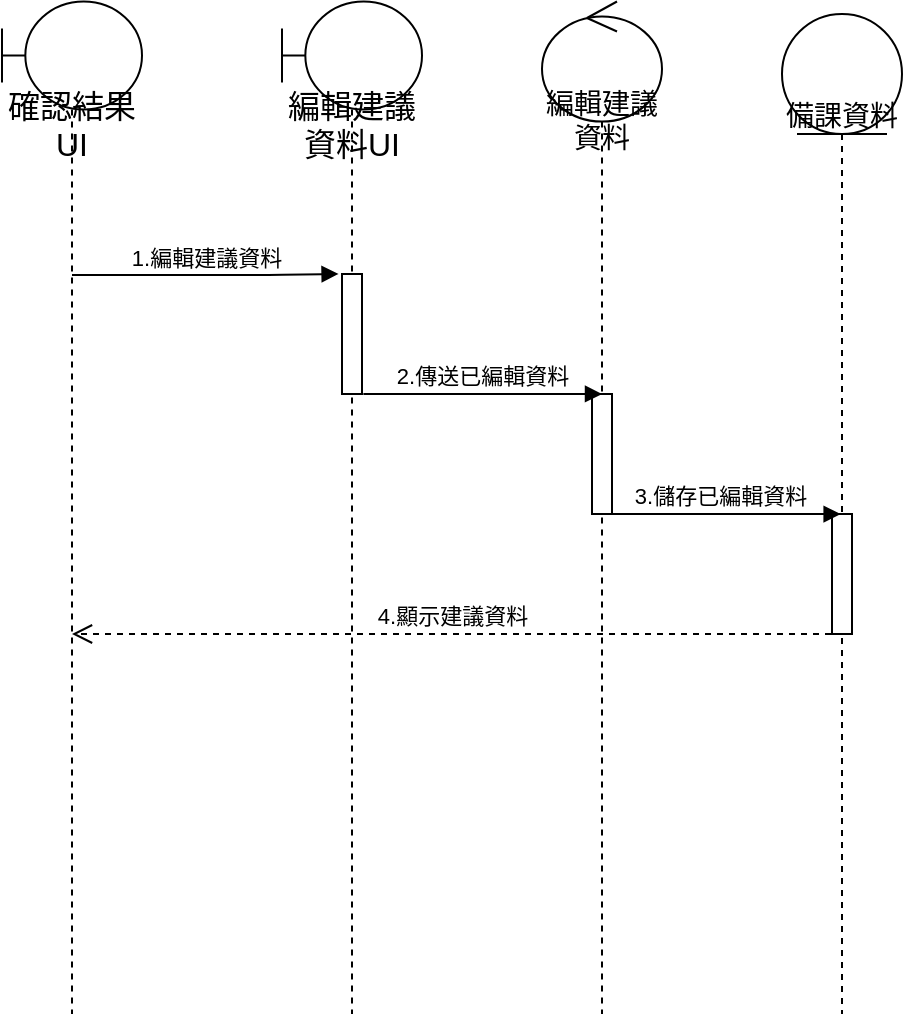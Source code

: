 <mxfile>
    <diagram name="第 1 页" id="_kCn5gWWrIlWfqqUU_DX">
        <mxGraphModel dx="1090" dy="731" grid="1" gridSize="10" guides="1" tooltips="1" connect="1" arrows="1" fold="1" page="1" pageScale="1" pageWidth="1100" pageHeight="1700" math="0" shadow="0">
            <root>
                <mxCell id="0"/>
                <mxCell id="1" parent="0"/>
                <mxCell id="7" value="編輯建議資料UI" style="shape=umlLifeline;participant=umlBoundary;perimeter=lifelinePerimeter;whiteSpace=wrap;html=1;container=1;collapsible=0;recursiveResize=0;verticalAlign=top;spacingTop=36;outlineConnect=0;fontSize=16;size=54;" parent="1" vertex="1">
                    <mxGeometry x="390" y="93.75" width="70" height="506.25" as="geometry"/>
                </mxCell>
                <mxCell id="105" value="" style="html=1;points=[];perimeter=orthogonalPerimeter;" vertex="1" parent="7">
                    <mxGeometry x="30" y="136.25" width="10" height="60" as="geometry"/>
                </mxCell>
                <mxCell id="92" value="備課資料" style="shape=umlLifeline;participant=umlEntity;perimeter=lifelinePerimeter;whiteSpace=wrap;html=1;container=1;collapsible=0;recursiveResize=0;verticalAlign=top;spacingTop=36;outlineConnect=0;fontSize=14;size=60;" vertex="1" parent="1">
                    <mxGeometry x="640" y="100" width="60" height="500" as="geometry"/>
                </mxCell>
                <mxCell id="111" value="" style="html=1;points=[];perimeter=orthogonalPerimeter;" vertex="1" parent="92">
                    <mxGeometry x="25" y="250" width="10" height="60" as="geometry"/>
                </mxCell>
                <mxCell id="94" value="編輯建議資料" style="shape=umlLifeline;participant=umlControl;perimeter=lifelinePerimeter;whiteSpace=wrap;html=1;container=1;collapsible=0;recursiveResize=0;verticalAlign=top;spacingTop=36;outlineConnect=0;fontSize=14;size=60;align=center;" vertex="1" parent="1">
                    <mxGeometry x="520" y="93.75" width="60" height="506.25" as="geometry"/>
                </mxCell>
                <mxCell id="108" value="" style="html=1;points=[];perimeter=orthogonalPerimeter;" vertex="1" parent="94">
                    <mxGeometry x="25" y="196.25" width="10" height="60" as="geometry"/>
                </mxCell>
                <mxCell id="109" value="2.傳送已編輯資料" style="html=1;verticalAlign=bottom;startArrow=none;startFill=0;endArrow=block;startSize=8;exitX=1.068;exitY=0.999;exitDx=0;exitDy=0;exitPerimeter=0;" edge="1" parent="94" source="105">
                    <mxGeometry width="60" relative="1" as="geometry">
                        <mxPoint x="-50" y="196.25" as="sourcePoint"/>
                        <mxPoint x="30" y="196.25" as="targetPoint"/>
                    </mxGeometry>
                </mxCell>
                <mxCell id="97" value="確認結果UI" style="shape=umlLifeline;participant=umlBoundary;perimeter=lifelinePerimeter;whiteSpace=wrap;html=1;container=1;collapsible=0;recursiveResize=0;verticalAlign=top;spacingTop=36;outlineConnect=0;fontSize=16;size=54;" vertex="1" parent="1">
                    <mxGeometry x="250" y="93.75" width="70" height="506.25" as="geometry"/>
                </mxCell>
                <mxCell id="104" value="1.編輯建議資料" style="html=1;verticalAlign=bottom;startArrow=none;startFill=0;endArrow=block;startSize=8;entryX=-0.17;entryY=-0.001;entryDx=0;entryDy=0;entryPerimeter=0;" edge="1" parent="1" source="97" target="105">
                    <mxGeometry width="60" relative="1" as="geometry">
                        <mxPoint x="300" y="230" as="sourcePoint"/>
                        <mxPoint x="394.28" y="230.0" as="targetPoint"/>
                        <Array as="points">
                            <mxPoint x="380.5" y="230.54"/>
                        </Array>
                    </mxGeometry>
                </mxCell>
                <mxCell id="110" value="3.儲存已編輯資料" style="html=1;verticalAlign=bottom;startArrow=none;startFill=0;endArrow=block;startSize=8;exitX=1.068;exitY=0.999;exitDx=0;exitDy=0;exitPerimeter=0;" edge="1" parent="1">
                    <mxGeometry width="60" relative="1" as="geometry">
                        <mxPoint x="550" y="350.0" as="sourcePoint"/>
                        <mxPoint x="669.32" y="350.06" as="targetPoint"/>
                    </mxGeometry>
                </mxCell>
                <mxCell id="112" value="4.顯示建議資料" style="html=1;verticalAlign=bottom;endArrow=open;dashed=1;endSize=8;" edge="1" parent="1" target="97">
                    <mxGeometry relative="1" as="geometry">
                        <mxPoint x="664.5" y="410" as="sourcePoint"/>
                        <mxPoint x="410" y="410" as="targetPoint"/>
                        <Array as="points">
                            <mxPoint x="585" y="410"/>
                        </Array>
                    </mxGeometry>
                </mxCell>
            </root>
        </mxGraphModel>
    </diagram>
</mxfile>
